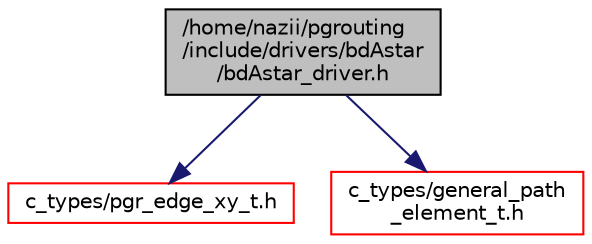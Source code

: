 digraph "/home/nazii/pgrouting/include/drivers/bdAstar/bdAstar_driver.h"
{
  edge [fontname="Helvetica",fontsize="10",labelfontname="Helvetica",labelfontsize="10"];
  node [fontname="Helvetica",fontsize="10",shape=record];
  Node0 [label="/home/nazii/pgrouting\l/include/drivers/bdAstar\l/bdAstar_driver.h",height=0.2,width=0.4,color="black", fillcolor="grey75", style="filled", fontcolor="black"];
  Node0 -> Node1 [color="midnightblue",fontsize="10",style="solid",fontname="Helvetica"];
  Node1 [label="c_types/pgr_edge_xy_t.h",height=0.2,width=0.4,color="red", fillcolor="white", style="filled",URL="$pgr__edge__xy__t_8h.html"];
  Node0 -> Node5 [color="midnightblue",fontsize="10",style="solid",fontname="Helvetica"];
  Node5 [label="c_types/general_path\l_element_t.h",height=0.2,width=0.4,color="red", fillcolor="white", style="filled",URL="$general__path__element__t_8h.html"];
}
